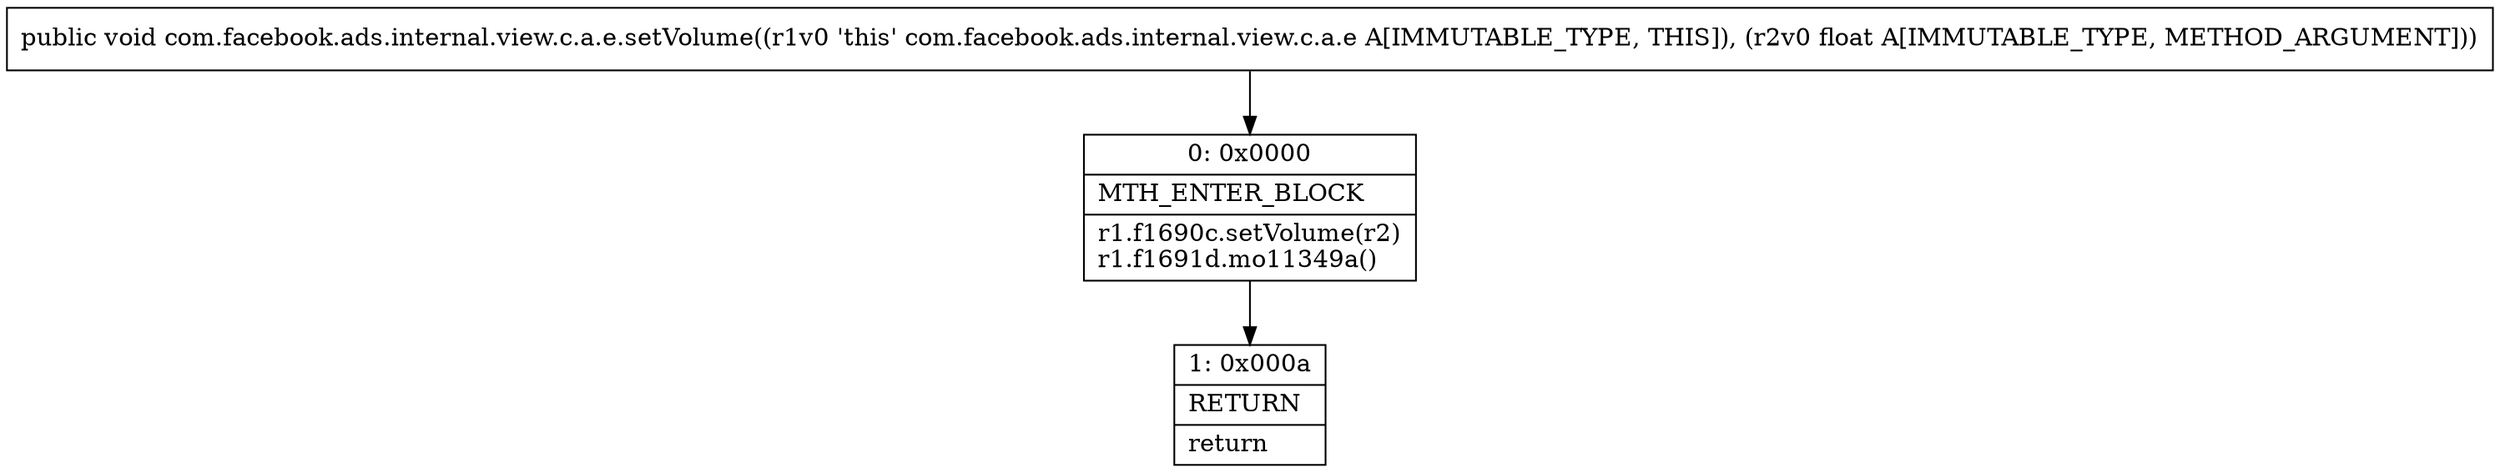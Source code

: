 digraph "CFG forcom.facebook.ads.internal.view.c.a.e.setVolume(F)V" {
Node_0 [shape=record,label="{0\:\ 0x0000|MTH_ENTER_BLOCK\l|r1.f1690c.setVolume(r2)\lr1.f1691d.mo11349a()\l}"];
Node_1 [shape=record,label="{1\:\ 0x000a|RETURN\l|return\l}"];
MethodNode[shape=record,label="{public void com.facebook.ads.internal.view.c.a.e.setVolume((r1v0 'this' com.facebook.ads.internal.view.c.a.e A[IMMUTABLE_TYPE, THIS]), (r2v0 float A[IMMUTABLE_TYPE, METHOD_ARGUMENT])) }"];
MethodNode -> Node_0;
Node_0 -> Node_1;
}

